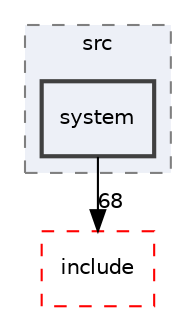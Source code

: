 digraph "/__w/pairinteraction/pairinteraction/src/cpp/src/system"
{
 // INTERACTIVE_SVG=YES
 // LATEX_PDF_SIZE
  bgcolor="transparent";
  edge [fontname="Helvetica",fontsize="10",labelfontname="Helvetica",labelfontsize="10"];
  node [fontname="Helvetica",fontsize="10",shape=record];
  compound=true
  subgraph clusterdir_d7cdddb7a4322ae7e54b11927b5877ad {
    graph [ bgcolor="#edf0f7", pencolor="grey50", style="filled,dashed,", label="src", fontname="Helvetica", fontsize="10", URL="dir_d7cdddb7a4322ae7e54b11927b5877ad.html"]
  dir_f1921dc283c9e9d44c5c8f26331b00e8 [shape=box, label="system", style="filled,bold,", fillcolor="#edf0f7", color="grey25", URL="dir_f1921dc283c9e9d44c5c8f26331b00e8.html"];
  }
  dir_e6fb451ec9c24a28c75d00abc51f4b3c [shape=box, label="include", style="dashed,", fillcolor="#edf0f7", color="red", URL="dir_e6fb451ec9c24a28c75d00abc51f4b3c.html"];
  dir_f1921dc283c9e9d44c5c8f26331b00e8->dir_e6fb451ec9c24a28c75d00abc51f4b3c [headlabel="68", labeldistance=1.5 headhref="dir_000029_000014.html"];
}
